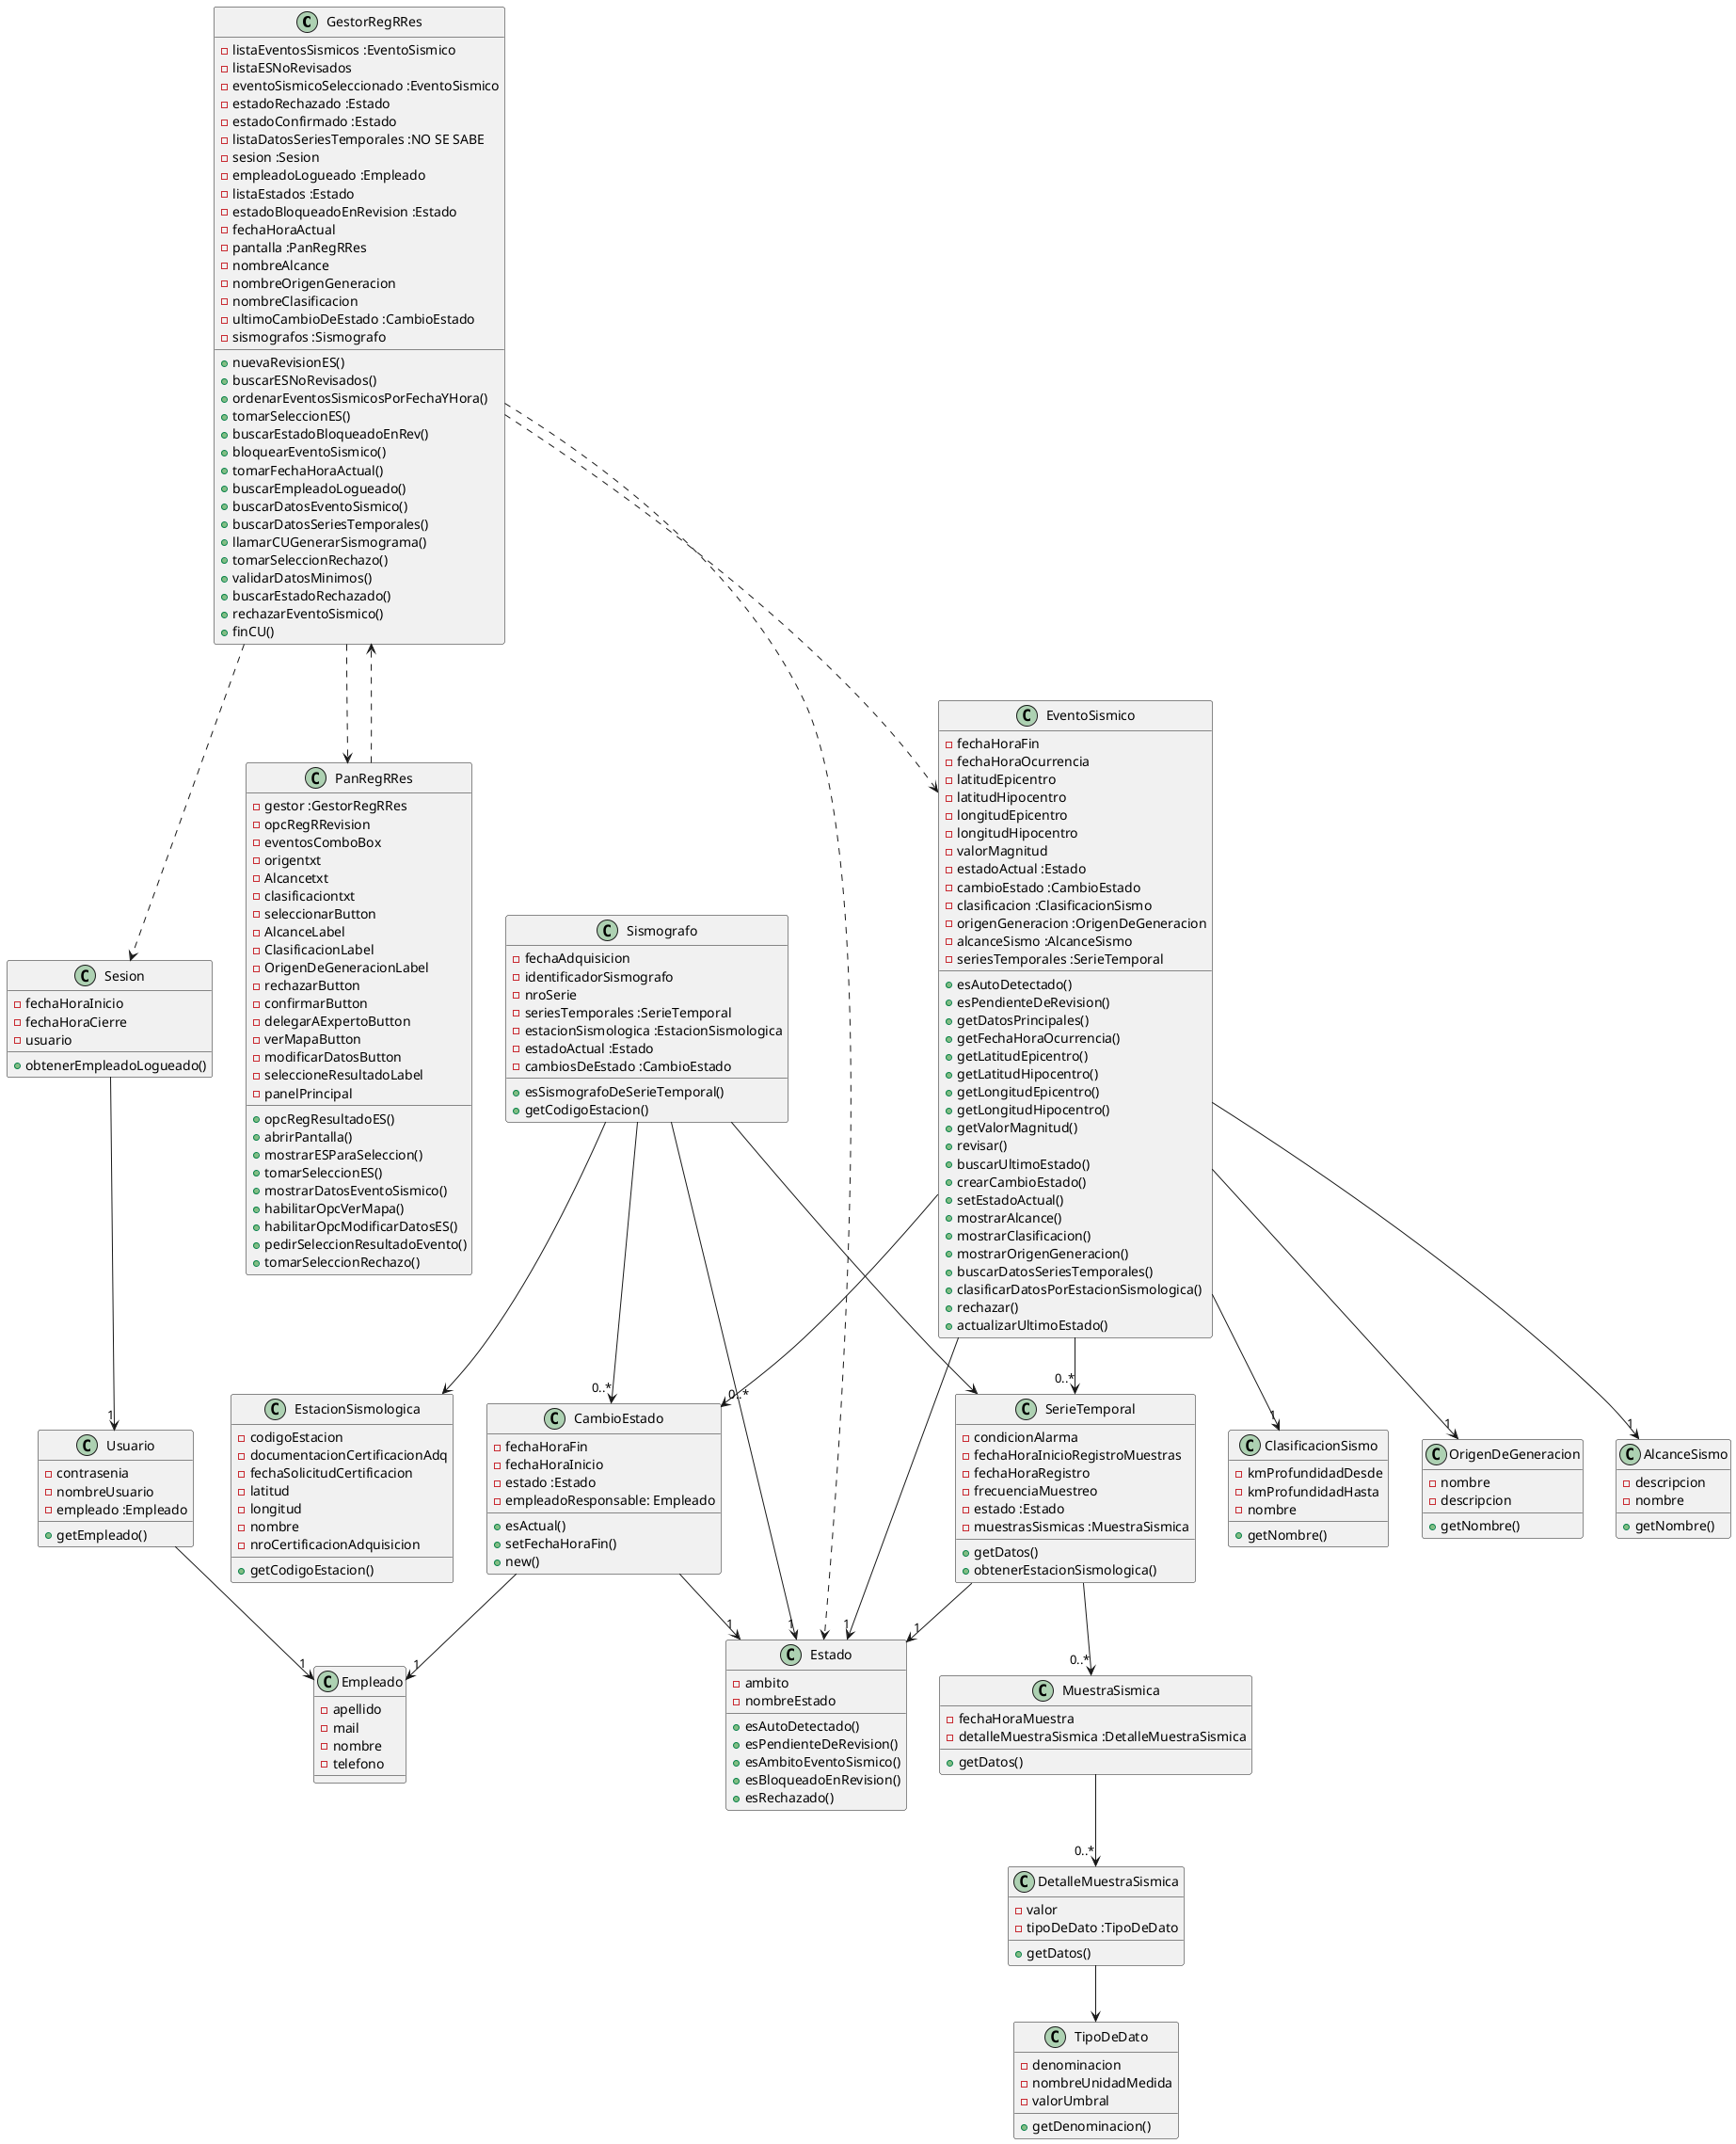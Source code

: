 @startuml vista-estatica

class GestorRegRRes{
    -listaEventosSismicos :EventoSismico
    -listaESNoRevisados
    -eventoSismicoSeleccionado :EventoSismico
    -estadoRechazado :Estado
    -estadoConfirmado :Estado
    -listaDatosSeriesTemporales :NO SE SABE
    -sesion :Sesion
    -empleadoLogueado :Empleado
    -listaEstados :Estado
    -estadoBloqueadoEnRevision :Estado
    -fechaHoraActual
    -pantalla :PanRegRRes
    -nombreAlcance
    -nombreOrigenGeneracion
    -nombreClasificacion
    -ultimoCambioDeEstado :CambioEstado
    -sismografos :Sismografo

    +nuevaRevisionES()
    +buscarESNoRevisados()
    +ordenarEventosSismicosPorFechaYHora()
    +tomarSeleccionES()
    +buscarEstadoBloqueadoEnRev()
    +bloquearEventoSismico()
    +tomarFechaHoraActual()
    +buscarEmpleadoLogueado()
    +buscarDatosEventoSismico()
    +buscarDatosSeriesTemporales()
    +llamarCUGenerarSismograma()
    +tomarSeleccionRechazo()
    +validarDatosMinimos()
    +buscarEstadoRechazado()
    +rechazarEventoSismico()
    +finCU()
}

class PanRegRRes{
    -gestor :GestorRegRRes
    -opcRegRRevision
    -eventosComboBox
    -origentxt
    -Alcancetxt
    -clasificaciontxt
    -seleccionarButton
    -AlcanceLabel
    -ClasificacionLabel
    -OrigenDeGeneracionLabel
    -rechazarButton
    -confirmarButton
    -delegarAExpertoButton
    -verMapaButton
    -modificarDatosButton
    -seleccioneResultadoLabel
    -panelPrincipal

    +opcRegResultadoES()
    +abrirPantalla()
    +mostrarESParaSeleccion()
    +tomarSeleccionES()
    +mostrarDatosEventoSismico()
    +habilitarOpcVerMapa()
    +habilitarOpcModificarDatosES()
    +pedirSeleccionResultadoEvento()
    +tomarSeleccionRechazo()
}

class AlcanceSismo{
    -descripcion
    -nombre

    +getNombre()
}

class CambioEstado{
    -fechaHoraFin
    -fechaHoraInicio
    -estado :Estado
    -empleadoResponsable: Empleado

    +esActual()
    +setFechaHoraFin()
    +new()
}

class ClasificacionSismo{
    -kmProfundidadDesde
    -kmProfundidadHasta
    -nombre

    +getNombre()
}

class DetalleMuestraSismica{
    -valor
    -tipoDeDato :TipoDeDato

    +getDatos()
}

class Empleado{
    -apellido
    -mail
    -nombre
    -telefono
}

class EstacionSismologica{
    -codigoEstacion
    -documentacionCertificacionAdq
    -fechaSolicitudCertificacion
    -latitud
    -longitud
    -nombre
    -nroCertificacionAdquisicion
    
    +getCodigoEstacion()
}

class Estado{
    -ambito
    -nombreEstado

    +esAutoDetectado()
    +esPendienteDeRevision()
    +esAmbitoEventoSismico()
    +esBloqueadoEnRevision()
    +esRechazado()
}

class EventoSismico{
    -fechaHoraFin
    -fechaHoraOcurrencia
    -latitudEpicentro
    -latitudHipocentro
    -longitudEpicentro
    -longitudHipocentro
    -valorMagnitud
    -estadoActual :Estado
    -cambioEstado :CambioEstado
    -clasificacion :ClasificacionSismo
    -origenGeneracion :OrigenDeGeneracion
    -alcanceSismo :AlcanceSismo
    -seriesTemporales :SerieTemporal

    +esAutoDetectado()
    +esPendienteDeRevision()
    +getDatosPrincipales()
    +getFechaHoraOcurrencia()
    +getLatitudEpicentro()
    +getLatitudHipocentro()
    +getLongitudEpicentro()
    +getLongitudHipocentro()
    +getValorMagnitud()
    +revisar()
    +buscarUltimoEstado()
    +crearCambioEstado()
    +setEstadoActual()
    +mostrarAlcance()
    +mostrarClasificacion()
    +mostrarOrigenGeneracion()
    +buscarDatosSeriesTemporales()
    +clasificarDatosPorEstacionSismologica()
    +rechazar()
    +actualizarUltimoEstado()
}

class MuestraSismica{
    -fechaHoraMuestra
    -detalleMuestraSismica :DetalleMuestraSismica

    +getDatos()
}

class OrigenDeGeneracion{
    -nombre
    -descripcion

    +getNombre()
}

class SerieTemporal{
    -condicionAlarma
    -fechaHoraInicioRegistroMuestras
    -fechaHoraRegistro
    -frecuenciaMuestreo
    -estado :Estado
    -muestrasSismicas :MuestraSismica

    +getDatos()
    +obtenerEstacionSismologica()
}

class Sesion{
    -fechaHoraInicio
    -fechaHoraCierre
    -usuario

    +obtenerEmpleadoLogueado()
}

class Sismografo{
    -fechaAdquisicion
    -identificadorSismografo
    -nroSerie
    -seriesTemporales :SerieTemporal
    -estacionSismologica :EstacionSismologica
    -estadoActual :Estado
    -cambiosDeEstado :CambioEstado

    +esSismografoDeSerieTemporal()
    +getCodigoEstacion()
}

class TipoDeDato{
    -denominacion
    -nombreUnidadMedida
    -valorUmbral

    +getDenominacion()
}

class Usuario{
    -contrasenia
    -nombreUsuario
    -empleado :Empleado

    +getEmpleado()
}

PanRegRRes ..> GestorRegRRes

GestorRegRRes ..> PanRegRRes

GestorRegRRes ..> EventoSismico

GestorRegRRes ..> Estado

GestorRegRRes ..> Sesion

EventoSismico -->"1" Estado

Sesion -->"1" Usuario

Usuario -->"1" Empleado

CambioEstado -->"1" Estado

CambioEstado -->"1" Empleado

EventoSismico -->"1" AlcanceSismo

EventoSismico -->"1" ClasificacionSismo

EventoSismico -->"1" OrigenDeGeneracion

EventoSismico -->"0..*" SerieTemporal

EventoSismico -->"0..*"CambioEstado

SerieTemporal -->"0..*" MuestraSismica

SerieTemporal -->"1"Estado

MuestraSismica -->"0..*" DetalleMuestraSismica

Sismografo -->"1" Estado

Sismografo -->"0..*" CambioEstado

DetalleMuestraSismica --> TipoDeDato

Sismografo --> SerieTemporal

Sismografo --> EstacionSismologica
@enduml